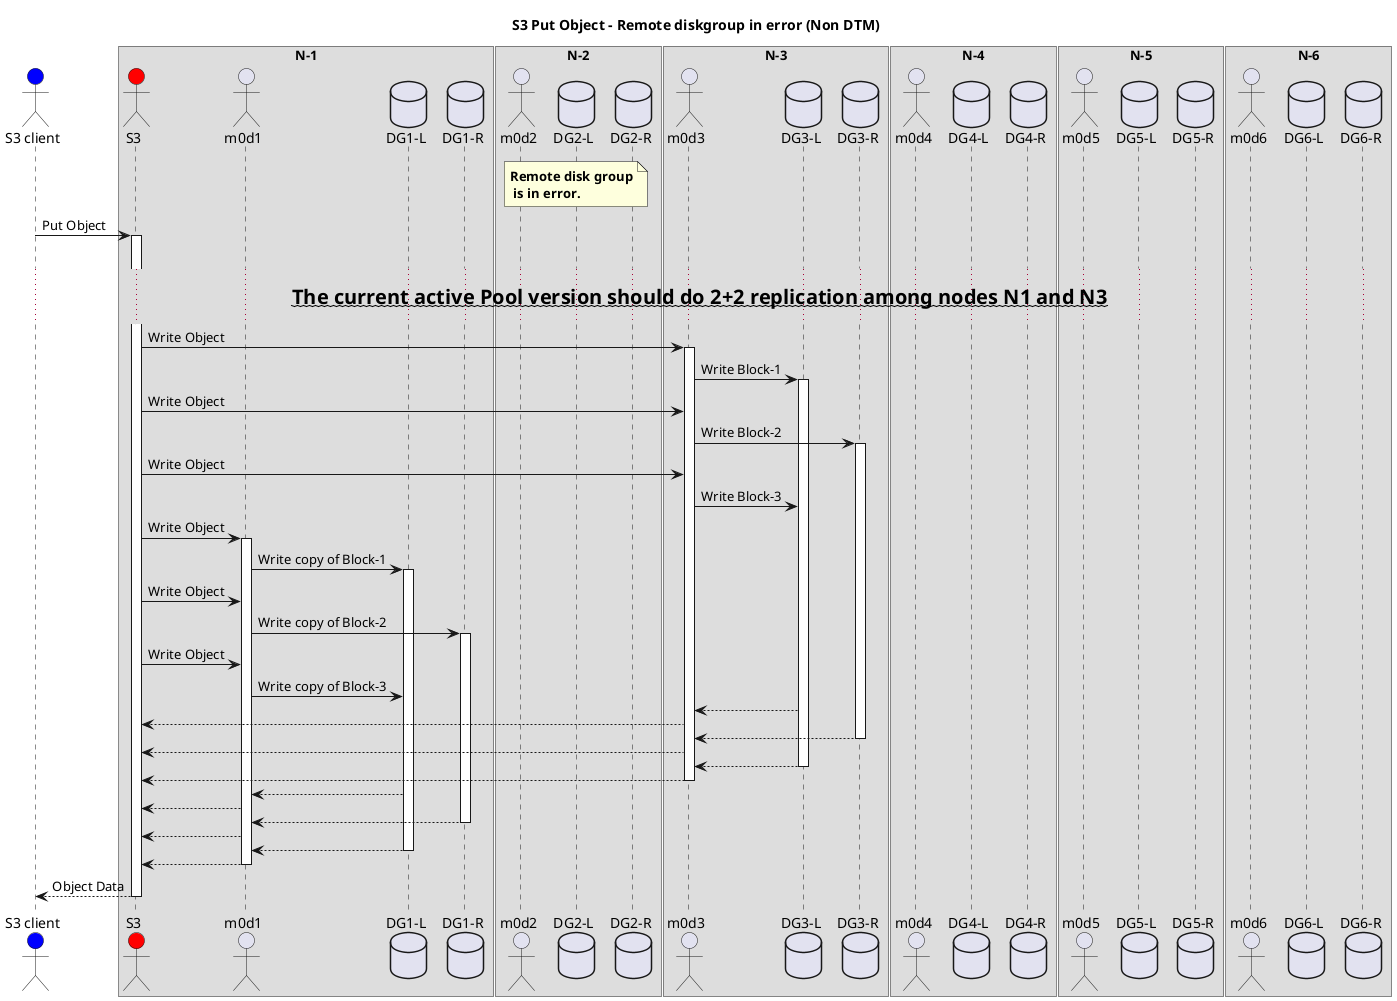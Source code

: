 @startuml
title <b>S3 Put Object - Remote diskgroup in error (Non DTM)</b>

actor "S3 client" as S3C #blue
box "N-1"
actor S3 #red
actor m0d1
database "DG1-L"
database "DG1-R"
endbox

box "N-2"
actor m0d2
database "DG2-L"
database "DG2-R"
endbox

box "N-3"
actor m0d3
database "DG3-L"
database "DG3-R"
endbox

box "N-4"
actor m0d4
database "DG4-L"
database "DG4-R"
endbox

box "N-5"
actor m0d5
database "DG5-L"
database "DG5-R"
endbox

box "N-6"
actor m0d6
database "DG6-L"
database "DG6-R"
endbox

note over "DG2-L": <b>Remote disk group\n<b> is in error.

S3C -> S3 ++: Put Object
|||
... <b><size:20>~~The current active Pool version should do 2+2 replication among nodes N1 and N3~~</b> ...


S3->m0d3 ++ :Write Object
m0d3 -> "DG3-L" ++ :Write Block-1

S3->m0d3 :Write Object
m0d3 -> "DG3-R" ++ :Write Block-2

S3->m0d3 :Write Object
m0d3 -> "DG3-L" :Write Block-3

S3->m0d1 ++ :Write Object
m0d1 -> "DG1-L" ++ :Write copy of Block-1

S3->m0d1 :Write Object
m0d1 -> "DG1-R" ++ :Write copy of Block-2

S3->m0d1 :Write Object
m0d1 -> "DG1-L" :Write copy of Block-3



"DG3-L" -->  m0d3
m0d3-->S3

"DG3-R" -->  m0d3 --
m0d3-->S3

"DG3-L" -->  m0d3 --
m0d3-->S3 --

"DG1-L" -->  m0d1
m0d1-->S3

"DG1-R" -->  m0d1 --
m0d1-->S3

"DG1-L" -->  m0d1 --
m0d1-->S3 --


S3C <-- S3 -- : Object Data
@enduml

